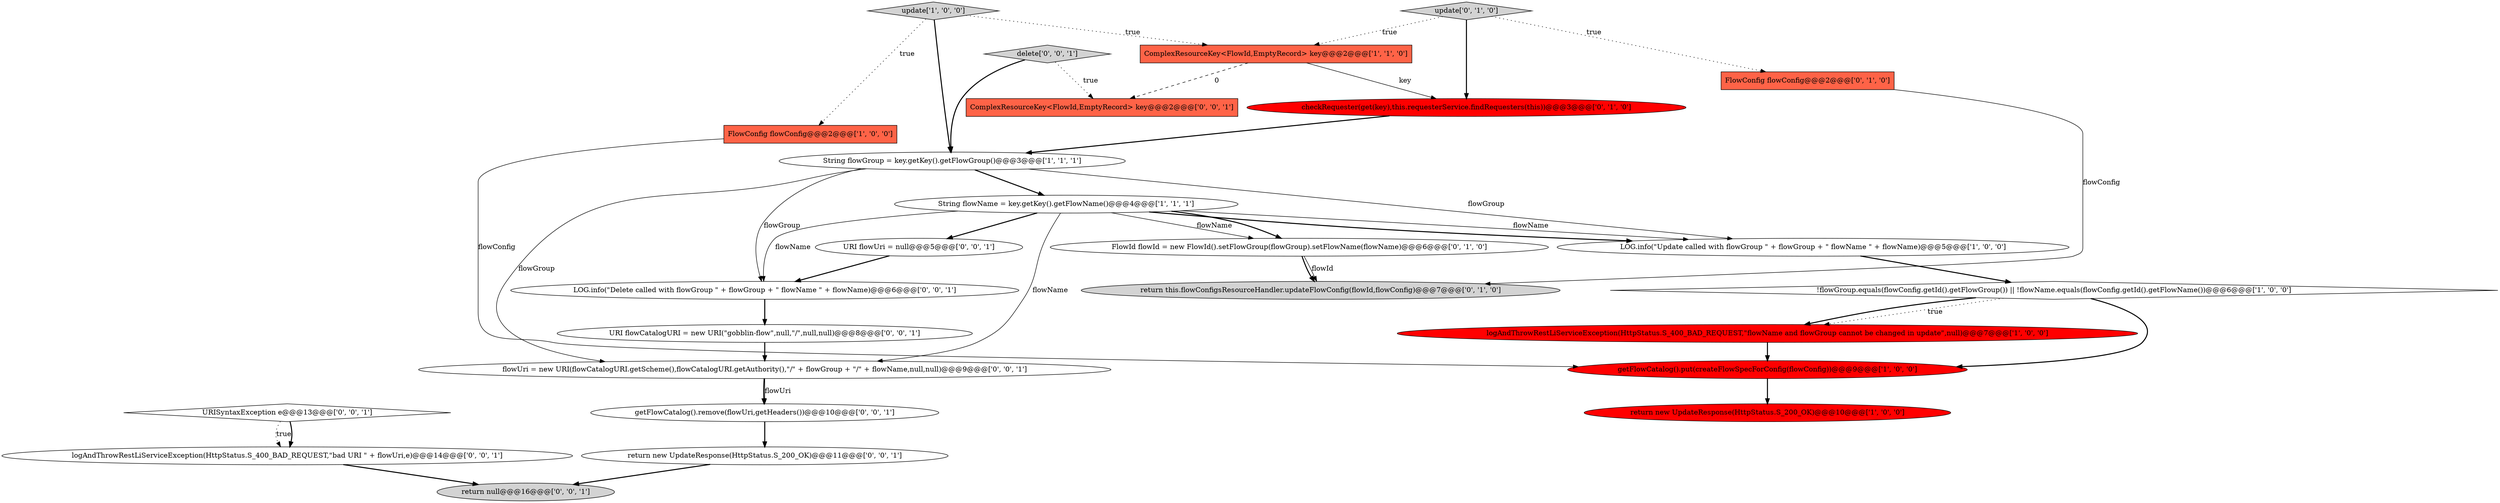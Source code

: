 digraph {
22 [style = filled, label = "URI flowUri = null@@@5@@@['0', '0', '1']", fillcolor = white, shape = ellipse image = "AAA0AAABBB3BBB"];
2 [style = filled, label = "String flowName = key.getKey().getFlowName()@@@4@@@['1', '1', '1']", fillcolor = white, shape = ellipse image = "AAA0AAABBB1BBB"];
20 [style = filled, label = "LOG.info(\"Delete called with flowGroup \" + flowGroup + \" flowName \" + flowName)@@@6@@@['0', '0', '1']", fillcolor = white, shape = ellipse image = "AAA0AAABBB3BBB"];
12 [style = filled, label = "return this.flowConfigsResourceHandler.updateFlowConfig(flowId,flowConfig)@@@7@@@['0', '1', '0']", fillcolor = lightgray, shape = ellipse image = "AAA0AAABBB2BBB"];
23 [style = filled, label = "URI flowCatalogURI = new URI(\"gobblin-flow\",null,\"/\",null,null)@@@8@@@['0', '0', '1']", fillcolor = white, shape = ellipse image = "AAA0AAABBB3BBB"];
14 [style = filled, label = "FlowId flowId = new FlowId().setFlowGroup(flowGroup).setFlowName(flowName)@@@6@@@['0', '1', '0']", fillcolor = white, shape = ellipse image = "AAA0AAABBB2BBB"];
8 [style = filled, label = "ComplexResourceKey<FlowId,EmptyRecord> key@@@2@@@['1', '1', '0']", fillcolor = tomato, shape = box image = "AAA0AAABBB1BBB"];
17 [style = filled, label = "URISyntaxException e@@@13@@@['0', '0', '1']", fillcolor = white, shape = diamond image = "AAA0AAABBB3BBB"];
10 [style = filled, label = "FlowConfig flowConfig@@@2@@@['0', '1', '0']", fillcolor = tomato, shape = box image = "AAA0AAABBB2BBB"];
25 [style = filled, label = "return null@@@16@@@['0', '0', '1']", fillcolor = lightgray, shape = ellipse image = "AAA0AAABBB3BBB"];
3 [style = filled, label = "update['1', '0', '0']", fillcolor = lightgray, shape = diamond image = "AAA0AAABBB1BBB"];
15 [style = filled, label = "logAndThrowRestLiServiceException(HttpStatus.S_400_BAD_REQUEST,\"bad URI \" + flowUri,e)@@@14@@@['0', '0', '1']", fillcolor = white, shape = ellipse image = "AAA0AAABBB3BBB"];
7 [style = filled, label = "getFlowCatalog().put(createFlowSpecForConfig(flowConfig))@@@9@@@['1', '0', '0']", fillcolor = red, shape = ellipse image = "AAA1AAABBB1BBB"];
24 [style = filled, label = "getFlowCatalog().remove(flowUri,getHeaders())@@@10@@@['0', '0', '1']", fillcolor = white, shape = ellipse image = "AAA0AAABBB3BBB"];
6 [style = filled, label = "FlowConfig flowConfig@@@2@@@['1', '0', '0']", fillcolor = tomato, shape = box image = "AAA0AAABBB1BBB"];
18 [style = filled, label = "flowUri = new URI(flowCatalogURI.getScheme(),flowCatalogURI.getAuthority(),\"/\" + flowGroup + \"/\" + flowName,null,null)@@@9@@@['0', '0', '1']", fillcolor = white, shape = ellipse image = "AAA0AAABBB3BBB"];
21 [style = filled, label = "ComplexResourceKey<FlowId,EmptyRecord> key@@@2@@@['0', '0', '1']", fillcolor = tomato, shape = box image = "AAA0AAABBB3BBB"];
19 [style = filled, label = "return new UpdateResponse(HttpStatus.S_200_OK)@@@11@@@['0', '0', '1']", fillcolor = white, shape = ellipse image = "AAA0AAABBB3BBB"];
16 [style = filled, label = "delete['0', '0', '1']", fillcolor = lightgray, shape = diamond image = "AAA0AAABBB3BBB"];
9 [style = filled, label = "LOG.info(\"Update called with flowGroup \" + flowGroup + \" flowName \" + flowName)@@@5@@@['1', '0', '0']", fillcolor = white, shape = ellipse image = "AAA0AAABBB1BBB"];
0 [style = filled, label = "return new UpdateResponse(HttpStatus.S_200_OK)@@@10@@@['1', '0', '0']", fillcolor = red, shape = ellipse image = "AAA1AAABBB1BBB"];
4 [style = filled, label = "!flowGroup.equals(flowConfig.getId().getFlowGroup()) || !flowName.equals(flowConfig.getId().getFlowName())@@@6@@@['1', '0', '0']", fillcolor = white, shape = diamond image = "AAA0AAABBB1BBB"];
1 [style = filled, label = "String flowGroup = key.getKey().getFlowGroup()@@@3@@@['1', '1', '1']", fillcolor = white, shape = ellipse image = "AAA0AAABBB1BBB"];
5 [style = filled, label = "logAndThrowRestLiServiceException(HttpStatus.S_400_BAD_REQUEST,\"flowName and flowGroup cannot be changed in update\",null)@@@7@@@['1', '0', '0']", fillcolor = red, shape = ellipse image = "AAA1AAABBB1BBB"];
11 [style = filled, label = "update['0', '1', '0']", fillcolor = lightgray, shape = diamond image = "AAA0AAABBB2BBB"];
13 [style = filled, label = "checkRequester(get(key),this.requesterService.findRequesters(this))@@@3@@@['0', '1', '0']", fillcolor = red, shape = ellipse image = "AAA1AAABBB2BBB"];
10->12 [style = solid, label="flowConfig"];
4->5 [style = dotted, label="true"];
18->24 [style = bold, label=""];
1->20 [style = solid, label="flowGroup"];
24->19 [style = bold, label=""];
3->1 [style = bold, label=""];
2->9 [style = solid, label="flowName"];
15->25 [style = bold, label=""];
2->18 [style = solid, label="flowName"];
11->10 [style = dotted, label="true"];
9->4 [style = bold, label=""];
7->0 [style = bold, label=""];
2->9 [style = bold, label=""];
8->21 [style = dashed, label="0"];
3->6 [style = dotted, label="true"];
4->7 [style = bold, label=""];
13->1 [style = bold, label=""];
2->20 [style = solid, label="flowName"];
19->25 [style = bold, label=""];
6->7 [style = solid, label="flowConfig"];
17->15 [style = dotted, label="true"];
20->23 [style = bold, label=""];
22->20 [style = bold, label=""];
16->1 [style = bold, label=""];
18->24 [style = solid, label="flowUri"];
8->13 [style = solid, label="key"];
14->12 [style = bold, label=""];
2->14 [style = solid, label="flowName"];
2->14 [style = bold, label=""];
11->13 [style = bold, label=""];
1->9 [style = solid, label="flowGroup"];
17->15 [style = bold, label=""];
5->7 [style = bold, label=""];
16->21 [style = dotted, label="true"];
11->8 [style = dotted, label="true"];
1->2 [style = bold, label=""];
2->22 [style = bold, label=""];
3->8 [style = dotted, label="true"];
4->5 [style = bold, label=""];
23->18 [style = bold, label=""];
1->18 [style = solid, label="flowGroup"];
14->12 [style = solid, label="flowId"];
}
